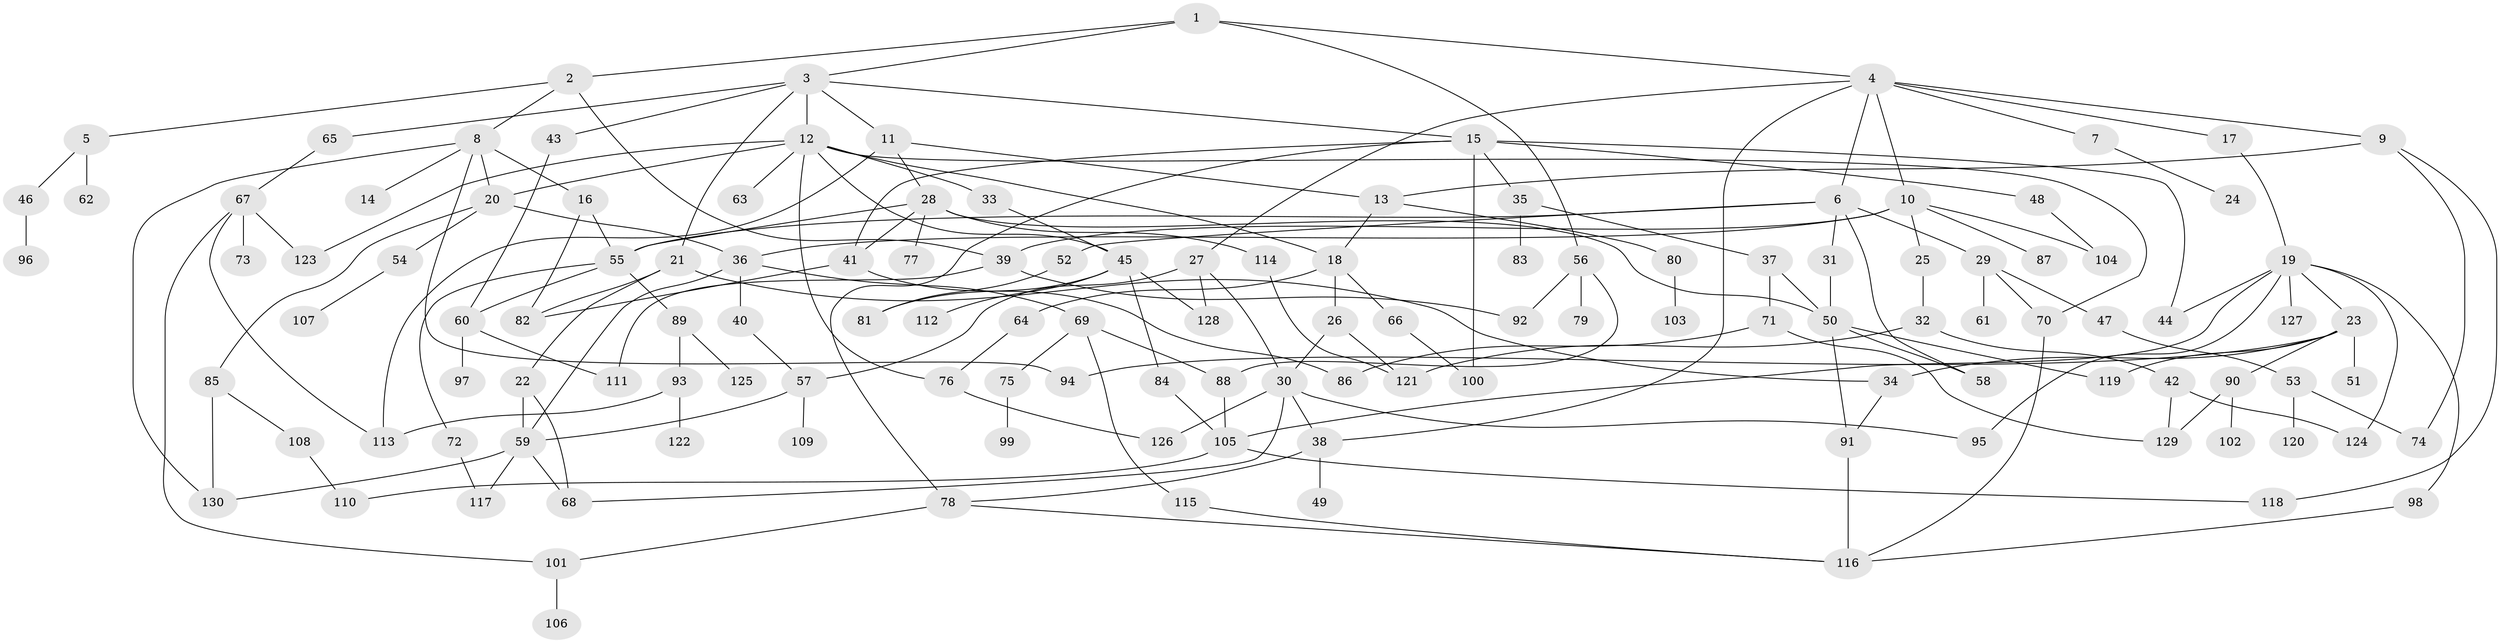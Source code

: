 // Generated by graph-tools (version 1.1) at 2025/25/03/09/25 03:25:30]
// undirected, 130 vertices, 190 edges
graph export_dot {
graph [start="1"]
  node [color=gray90,style=filled];
  1;
  2;
  3;
  4;
  5;
  6;
  7;
  8;
  9;
  10;
  11;
  12;
  13;
  14;
  15;
  16;
  17;
  18;
  19;
  20;
  21;
  22;
  23;
  24;
  25;
  26;
  27;
  28;
  29;
  30;
  31;
  32;
  33;
  34;
  35;
  36;
  37;
  38;
  39;
  40;
  41;
  42;
  43;
  44;
  45;
  46;
  47;
  48;
  49;
  50;
  51;
  52;
  53;
  54;
  55;
  56;
  57;
  58;
  59;
  60;
  61;
  62;
  63;
  64;
  65;
  66;
  67;
  68;
  69;
  70;
  71;
  72;
  73;
  74;
  75;
  76;
  77;
  78;
  79;
  80;
  81;
  82;
  83;
  84;
  85;
  86;
  87;
  88;
  89;
  90;
  91;
  92;
  93;
  94;
  95;
  96;
  97;
  98;
  99;
  100;
  101;
  102;
  103;
  104;
  105;
  106;
  107;
  108;
  109;
  110;
  111;
  112;
  113;
  114;
  115;
  116;
  117;
  118;
  119;
  120;
  121;
  122;
  123;
  124;
  125;
  126;
  127;
  128;
  129;
  130;
  1 -- 2;
  1 -- 3;
  1 -- 4;
  1 -- 56;
  2 -- 5;
  2 -- 8;
  2 -- 39;
  3 -- 11;
  3 -- 12;
  3 -- 15;
  3 -- 21;
  3 -- 43;
  3 -- 65;
  4 -- 6;
  4 -- 7;
  4 -- 9;
  4 -- 10;
  4 -- 17;
  4 -- 27;
  4 -- 38;
  5 -- 46;
  5 -- 62;
  6 -- 29;
  6 -- 31;
  6 -- 52;
  6 -- 58;
  6 -- 55;
  7 -- 24;
  8 -- 14;
  8 -- 16;
  8 -- 130;
  8 -- 20;
  8 -- 94;
  9 -- 74;
  9 -- 118;
  9 -- 13;
  10 -- 25;
  10 -- 36;
  10 -- 87;
  10 -- 104;
  10 -- 39;
  11 -- 13;
  11 -- 28;
  11 -- 113;
  12 -- 20;
  12 -- 33;
  12 -- 63;
  12 -- 70;
  12 -- 18;
  12 -- 123;
  12 -- 45;
  12 -- 76;
  13 -- 18;
  13 -- 80;
  15 -- 35;
  15 -- 44;
  15 -- 48;
  15 -- 78;
  15 -- 100;
  15 -- 41;
  16 -- 82;
  16 -- 55;
  17 -- 19;
  18 -- 26;
  18 -- 64;
  18 -- 66;
  19 -- 23;
  19 -- 95;
  19 -- 98;
  19 -- 124;
  19 -- 127;
  19 -- 105;
  19 -- 44;
  20 -- 54;
  20 -- 85;
  20 -- 36;
  21 -- 22;
  21 -- 34;
  21 -- 82;
  22 -- 59;
  22 -- 68;
  23 -- 51;
  23 -- 90;
  23 -- 94;
  23 -- 119;
  23 -- 34;
  25 -- 32;
  26 -- 121;
  26 -- 30;
  27 -- 30;
  27 -- 57;
  27 -- 128;
  28 -- 41;
  28 -- 55;
  28 -- 77;
  28 -- 114;
  28 -- 50;
  29 -- 47;
  29 -- 61;
  29 -- 70;
  30 -- 38;
  30 -- 68;
  30 -- 126;
  30 -- 95;
  31 -- 50;
  32 -- 42;
  32 -- 121;
  33 -- 45;
  34 -- 91;
  35 -- 37;
  35 -- 83;
  36 -- 40;
  36 -- 69;
  36 -- 59;
  37 -- 50;
  37 -- 71;
  38 -- 49;
  38 -- 78;
  39 -- 111;
  39 -- 92;
  40 -- 57;
  41 -- 86;
  41 -- 82;
  42 -- 124;
  42 -- 129;
  43 -- 60;
  45 -- 81;
  45 -- 84;
  45 -- 112;
  45 -- 128;
  46 -- 96;
  47 -- 53;
  48 -- 104;
  50 -- 119;
  50 -- 58;
  50 -- 91;
  52 -- 81;
  53 -- 120;
  53 -- 74;
  54 -- 107;
  55 -- 72;
  55 -- 89;
  55 -- 60;
  56 -- 79;
  56 -- 88;
  56 -- 92;
  57 -- 59;
  57 -- 109;
  59 -- 68;
  59 -- 117;
  59 -- 130;
  60 -- 97;
  60 -- 111;
  64 -- 76;
  65 -- 67;
  66 -- 100;
  67 -- 73;
  67 -- 123;
  67 -- 113;
  67 -- 101;
  69 -- 75;
  69 -- 115;
  69 -- 88;
  70 -- 116;
  71 -- 86;
  71 -- 129;
  72 -- 117;
  75 -- 99;
  76 -- 126;
  78 -- 101;
  78 -- 116;
  80 -- 103;
  84 -- 105;
  85 -- 108;
  85 -- 130;
  88 -- 105;
  89 -- 93;
  89 -- 125;
  90 -- 102;
  90 -- 129;
  91 -- 116;
  93 -- 113;
  93 -- 122;
  98 -- 116;
  101 -- 106;
  105 -- 110;
  105 -- 118;
  108 -- 110;
  114 -- 121;
  115 -- 116;
}
